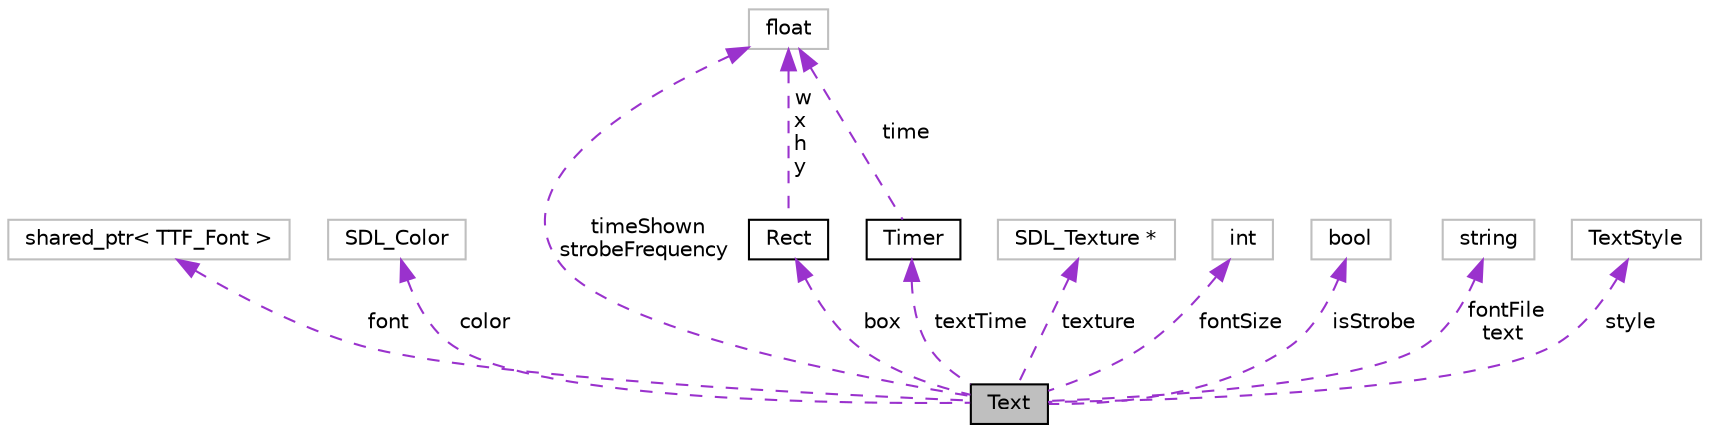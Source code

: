 digraph "Text"
{
  edge [fontname="Helvetica",fontsize="10",labelfontname="Helvetica",labelfontsize="10"];
  node [fontname="Helvetica",fontsize="10",shape=record];
  Node1 [label="Text",height=0.2,width=0.4,color="black", fillcolor="grey75", style="filled", fontcolor="black"];
  Node2 -> Node1 [dir="back",color="darkorchid3",fontsize="10",style="dashed",label=" font" ,fontname="Helvetica"];
  Node2 [label="shared_ptr\< TTF_Font \>",height=0.2,width=0.4,color="grey75", fillcolor="white", style="filled"];
  Node3 -> Node1 [dir="back",color="darkorchid3",fontsize="10",style="dashed",label=" color" ,fontname="Helvetica"];
  Node3 [label="SDL_Color",height=0.2,width=0.4,color="grey75", fillcolor="white", style="filled"];
  Node4 -> Node1 [dir="back",color="darkorchid3",fontsize="10",style="dashed",label=" box" ,fontname="Helvetica"];
  Node4 [label="Rect",height=0.2,width=0.4,color="black", fillcolor="white", style="filled",URL="$classRect.html",tooltip="Classe que modela um rect. "];
  Node5 -> Node4 [dir="back",color="darkorchid3",fontsize="10",style="dashed",label=" w\nx\nh\ny" ,fontname="Helvetica"];
  Node5 [label="float",height=0.2,width=0.4,color="grey75", fillcolor="white", style="filled"];
  Node6 -> Node1 [dir="back",color="darkorchid3",fontsize="10",style="dashed",label=" texture" ,fontname="Helvetica"];
  Node6 [label="SDL_Texture *",height=0.2,width=0.4,color="grey75", fillcolor="white", style="filled"];
  Node5 -> Node1 [dir="back",color="darkorchid3",fontsize="10",style="dashed",label=" timeShown\nstrobeFrequency" ,fontname="Helvetica"];
  Node7 -> Node1 [dir="back",color="darkorchid3",fontsize="10",style="dashed",label=" fontSize" ,fontname="Helvetica"];
  Node7 [label="int",height=0.2,width=0.4,color="grey75", fillcolor="white", style="filled"];
  Node8 -> Node1 [dir="back",color="darkorchid3",fontsize="10",style="dashed",label=" isStrobe" ,fontname="Helvetica"];
  Node8 [label="bool",height=0.2,width=0.4,color="grey75", fillcolor="white", style="filled"];
  Node9 -> Node1 [dir="back",color="darkorchid3",fontsize="10",style="dashed",label=" fontFile\ntext" ,fontname="Helvetica"];
  Node9 [label="string",height=0.2,width=0.4,color="grey75", fillcolor="white", style="filled"];
  Node10 -> Node1 [dir="back",color="darkorchid3",fontsize="10",style="dashed",label=" textTime" ,fontname="Helvetica"];
  Node10 [label="Timer",height=0.2,width=0.4,color="black", fillcolor="white", style="filled",URL="$classTimer.html",tooltip="Temporizador. "];
  Node5 -> Node10 [dir="back",color="darkorchid3",fontsize="10",style="dashed",label=" time" ,fontname="Helvetica"];
  Node11 -> Node1 [dir="back",color="darkorchid3",fontsize="10",style="dashed",label=" style" ,fontname="Helvetica"];
  Node11 [label="TextStyle",height=0.2,width=0.4,color="grey75", fillcolor="white", style="filled"];
}
